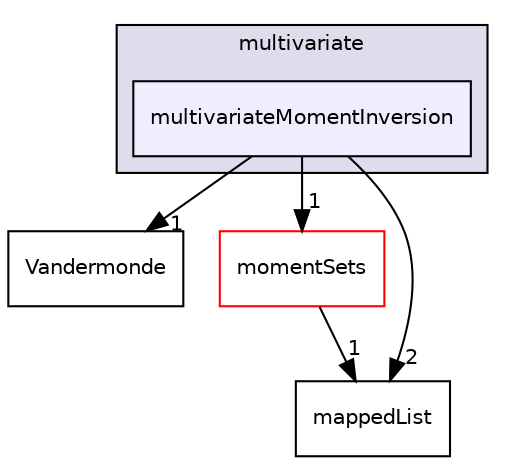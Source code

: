 digraph "multivariateMomentInversion" {
  bgcolor=transparent;
  compound=true
  node [ fontsize="10", fontname="Helvetica"];
  edge [ labelfontsize="10", labelfontname="Helvetica"];
  subgraph clusterdir_a727253ad871f360830950009662c355 {
    graph [ bgcolor="#ddddee", pencolor="black", label="multivariate" fontname="Helvetica", fontsize="10", URL="dir_a727253ad871f360830950009662c355.html"]
  dir_2410bdd35d6682ee1bbbb57a8d6422ac [shape=box, label="multivariateMomentInversion", style="filled", fillcolor="#eeeeff", pencolor="black", URL="dir_2410bdd35d6682ee1bbbb57a8d6422ac.html"];
  }
  dir_31c4affba36cde1c26e847807faab78f [shape=box label="Vandermonde" URL="dir_31c4affba36cde1c26e847807faab78f.html"];
  dir_28a10e058b67f0d7e124cb3c5246e6cb [shape=box label="momentSets" color="red" URL="dir_28a10e058b67f0d7e124cb3c5246e6cb.html"];
  dir_987bd2a8a4b3ec7be1bd9f4b3cda3f9a [shape=box label="mappedList" URL="dir_987bd2a8a4b3ec7be1bd9f4b3cda3f9a.html"];
  dir_28a10e058b67f0d7e124cb3c5246e6cb->dir_987bd2a8a4b3ec7be1bd9f4b3cda3f9a [headlabel="1", labeldistance=1.5 headhref="dir_000239_000226.html"];
  dir_2410bdd35d6682ee1bbbb57a8d6422ac->dir_31c4affba36cde1c26e847807faab78f [headlabel="1", labeldistance=1.5 headhref="dir_000246_000376.html"];
  dir_2410bdd35d6682ee1bbbb57a8d6422ac->dir_28a10e058b67f0d7e124cb3c5246e6cb [headlabel="1", labeldistance=1.5 headhref="dir_000246_000239.html"];
  dir_2410bdd35d6682ee1bbbb57a8d6422ac->dir_987bd2a8a4b3ec7be1bd9f4b3cda3f9a [headlabel="2", labeldistance=1.5 headhref="dir_000246_000226.html"];
}
